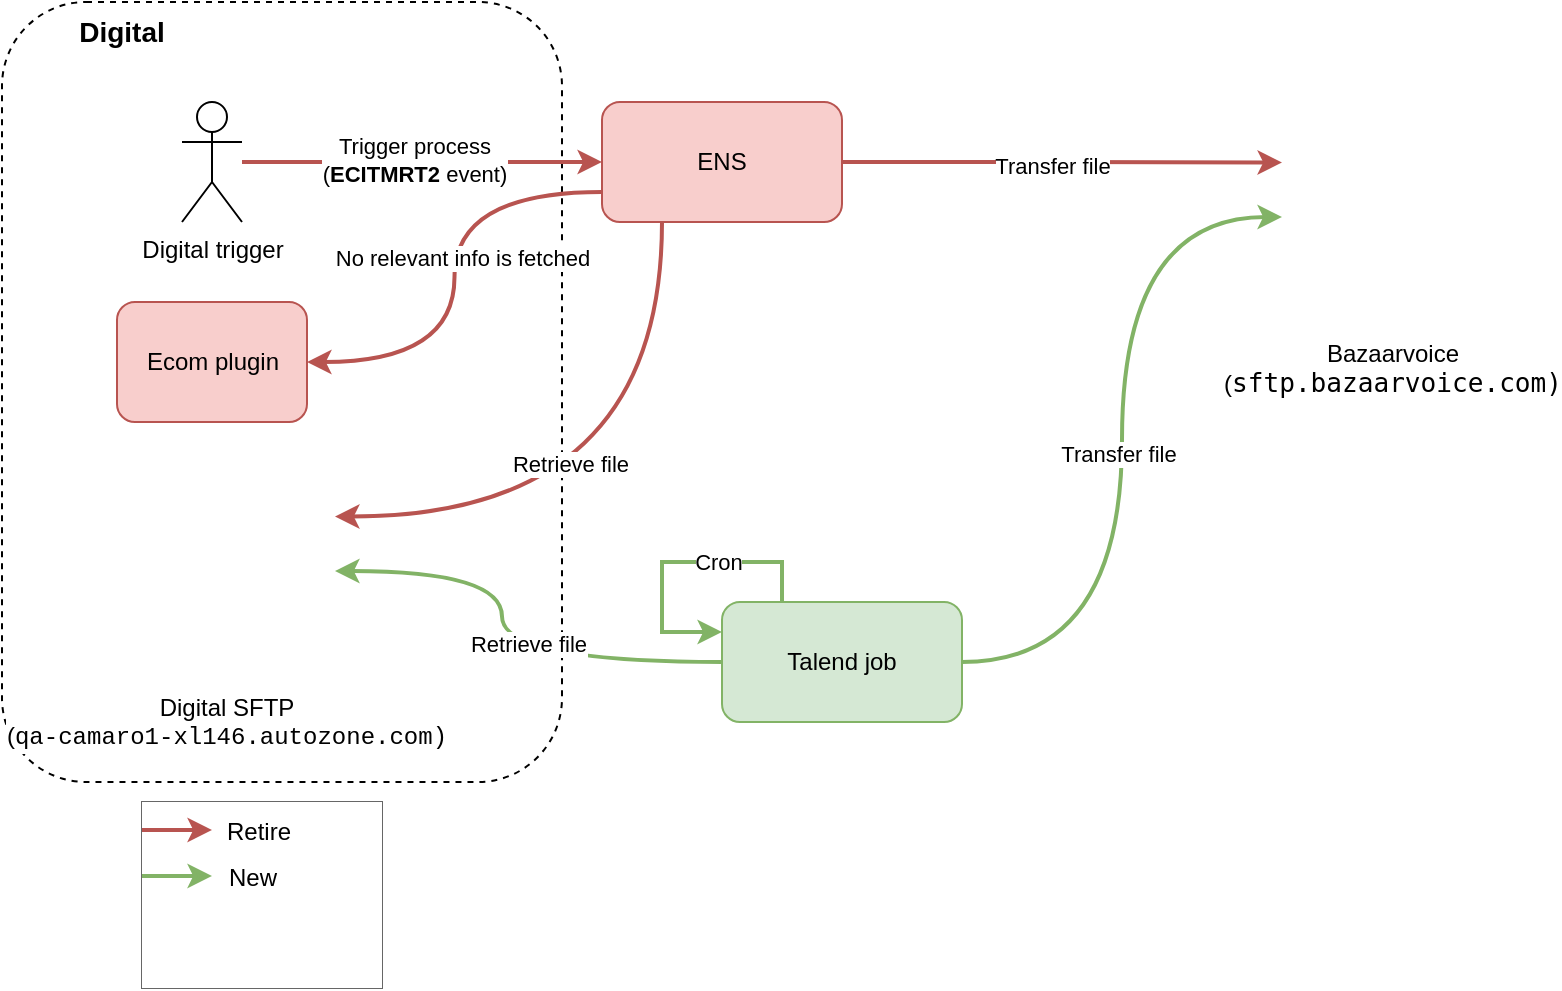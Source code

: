 <mxfile version="24.8.0">
  <diagram name="Page-1" id="SswCrQLhMOnres7waX7v">
    <mxGraphModel dx="1434" dy="738" grid="1" gridSize="10" guides="1" tooltips="1" connect="1" arrows="1" fold="1" page="1" pageScale="1" pageWidth="850" pageHeight="1100" math="0" shadow="0">
      <root>
        <mxCell id="0" />
        <mxCell id="1" parent="0" />
        <mxCell id="s9PYHiQ7p4qKxA6nhzCI-53" value="" style="rounded=1;whiteSpace=wrap;html=1;dashed=1;" vertex="1" parent="1">
          <mxGeometry x="20" y="70" width="280" height="390" as="geometry" />
        </mxCell>
        <mxCell id="s9PYHiQ7p4qKxA6nhzCI-20" style="edgeStyle=orthogonalEdgeStyle;rounded=0;orthogonalLoop=1;jettySize=auto;html=1;exitX=0;exitY=0.75;exitDx=0;exitDy=0;entryX=1;entryY=0.5;entryDx=0;entryDy=0;curved=1;fillColor=#f8cecc;strokeColor=#b85450;strokeWidth=2;" edge="1" parent="1" source="s9PYHiQ7p4qKxA6nhzCI-1" target="s9PYHiQ7p4qKxA6nhzCI-16">
          <mxGeometry relative="1" as="geometry" />
        </mxCell>
        <mxCell id="s9PYHiQ7p4qKxA6nhzCI-32" value="No relevant info is fetched" style="edgeLabel;html=1;align=center;verticalAlign=middle;resizable=0;points=[];" vertex="1" connectable="0" parent="s9PYHiQ7p4qKxA6nhzCI-20">
          <mxGeometry x="-0.082" y="3" relative="1" as="geometry">
            <mxPoint as="offset" />
          </mxGeometry>
        </mxCell>
        <mxCell id="s9PYHiQ7p4qKxA6nhzCI-23" style="edgeStyle=orthogonalEdgeStyle;rounded=0;orthogonalLoop=1;jettySize=auto;html=1;exitX=0.25;exitY=1;exitDx=0;exitDy=0;entryX=1;entryY=0.25;entryDx=0;entryDy=0;curved=1;fillColor=#f8cecc;strokeColor=#b85450;strokeWidth=2;" edge="1" parent="1" source="s9PYHiQ7p4qKxA6nhzCI-1" target="s9PYHiQ7p4qKxA6nhzCI-18">
          <mxGeometry relative="1" as="geometry" />
        </mxCell>
        <mxCell id="s9PYHiQ7p4qKxA6nhzCI-31" value="Retrieve file" style="edgeLabel;html=1;align=center;verticalAlign=middle;resizable=0;points=[];" vertex="1" connectable="0" parent="s9PYHiQ7p4qKxA6nhzCI-23">
          <mxGeometry x="0.244" y="-27" relative="1" as="geometry">
            <mxPoint as="offset" />
          </mxGeometry>
        </mxCell>
        <mxCell id="s9PYHiQ7p4qKxA6nhzCI-28" style="edgeStyle=orthogonalEdgeStyle;rounded=0;orthogonalLoop=1;jettySize=auto;html=1;entryX=0;entryY=0.25;entryDx=0;entryDy=0;fillColor=#f8cecc;strokeColor=#b85450;strokeWidth=2;" edge="1" parent="1" source="s9PYHiQ7p4qKxA6nhzCI-1" target="s9PYHiQ7p4qKxA6nhzCI-27">
          <mxGeometry relative="1" as="geometry" />
        </mxCell>
        <mxCell id="s9PYHiQ7p4qKxA6nhzCI-37" value="Transfer file" style="edgeLabel;html=1;align=center;verticalAlign=middle;resizable=0;points=[];" vertex="1" connectable="0" parent="s9PYHiQ7p4qKxA6nhzCI-28">
          <mxGeometry x="-0.047" y="-2" relative="1" as="geometry">
            <mxPoint as="offset" />
          </mxGeometry>
        </mxCell>
        <mxCell id="s9PYHiQ7p4qKxA6nhzCI-1" value="ENS" style="rounded=1;whiteSpace=wrap;html=1;fillColor=#f8cecc;strokeColor=#b85450;" vertex="1" parent="1">
          <mxGeometry x="320" y="120" width="120" height="60" as="geometry" />
        </mxCell>
        <mxCell id="s9PYHiQ7p4qKxA6nhzCI-19" style="edgeStyle=orthogonalEdgeStyle;rounded=0;orthogonalLoop=1;jettySize=auto;html=1;strokeWidth=2;fillColor=#f8cecc;strokeColor=#b85450;" edge="1" parent="1" source="s9PYHiQ7p4qKxA6nhzCI-2" target="s9PYHiQ7p4qKxA6nhzCI-1">
          <mxGeometry relative="1" as="geometry" />
        </mxCell>
        <mxCell id="s9PYHiQ7p4qKxA6nhzCI-34" value="Trigger process&lt;div&gt;(&lt;b&gt;ECITMRT2&lt;/b&gt; event)&lt;/div&gt;" style="edgeLabel;html=1;align=center;verticalAlign=middle;resizable=0;points=[];" vertex="1" connectable="0" parent="s9PYHiQ7p4qKxA6nhzCI-19">
          <mxGeometry x="-0.044" y="1" relative="1" as="geometry">
            <mxPoint as="offset" />
          </mxGeometry>
        </mxCell>
        <mxCell id="s9PYHiQ7p4qKxA6nhzCI-2" value="Digital trigger" style="shape=umlActor;verticalLabelPosition=bottom;verticalAlign=top;html=1;outlineConnect=0;" vertex="1" parent="1">
          <mxGeometry x="110" y="120" width="30" height="60" as="geometry" />
        </mxCell>
        <mxCell id="s9PYHiQ7p4qKxA6nhzCI-6" value="" style="group;fillColor=#f5f5f5;fillStyle=solid;strokeColor=#666666;fontColor=#333333;" vertex="1" connectable="0" parent="1">
          <mxGeometry x="90" y="470" width="120" height="93" as="geometry" />
        </mxCell>
        <mxCell id="s9PYHiQ7p4qKxA6nhzCI-7" value="" style="group;fillColor=default;" vertex="1" connectable="0" parent="s9PYHiQ7p4qKxA6nhzCI-6">
          <mxGeometry width="120" height="93" as="geometry" />
        </mxCell>
        <mxCell id="s9PYHiQ7p4qKxA6nhzCI-8" style="edgeStyle=orthogonalEdgeStyle;rounded=0;orthogonalLoop=1;jettySize=auto;html=1;fillColor=#f8cecc;strokeColor=#b85450;strokeWidth=2;" edge="1" parent="s9PYHiQ7p4qKxA6nhzCI-7">
          <mxGeometry relative="1" as="geometry">
            <mxPoint y="14" as="sourcePoint" />
            <mxPoint x="35" y="14" as="targetPoint" />
            <Array as="points">
              <mxPoint y="14" />
            </Array>
          </mxGeometry>
        </mxCell>
        <mxCell id="s9PYHiQ7p4qKxA6nhzCI-9" value="Retire" style="text;html=1;align=center;verticalAlign=middle;whiteSpace=wrap;rounded=0;" vertex="1" parent="s9PYHiQ7p4qKxA6nhzCI-7">
          <mxGeometry x="34" width="49" height="30" as="geometry" />
        </mxCell>
        <mxCell id="s9PYHiQ7p4qKxA6nhzCI-10" value="" style="group" vertex="1" connectable="0" parent="s9PYHiQ7p4qKxA6nhzCI-7">
          <mxGeometry y="23" width="120" height="70" as="geometry" />
        </mxCell>
        <mxCell id="s9PYHiQ7p4qKxA6nhzCI-11" style="edgeStyle=orthogonalEdgeStyle;rounded=0;orthogonalLoop=1;jettySize=auto;html=1;fillColor=#d5e8d4;strokeColor=#82b366;strokeWidth=2;" edge="1" parent="s9PYHiQ7p4qKxA6nhzCI-10">
          <mxGeometry relative="1" as="geometry">
            <mxPoint y="14" as="sourcePoint" />
            <mxPoint x="35" y="14" as="targetPoint" />
            <Array as="points">
              <mxPoint y="14" />
            </Array>
          </mxGeometry>
        </mxCell>
        <mxCell id="s9PYHiQ7p4qKxA6nhzCI-12" value="New" style="text;html=1;align=center;verticalAlign=middle;whiteSpace=wrap;rounded=0;" vertex="1" parent="s9PYHiQ7p4qKxA6nhzCI-10">
          <mxGeometry x="31" width="49" height="30" as="geometry" />
        </mxCell>
        <mxCell id="s9PYHiQ7p4qKxA6nhzCI-16" value="Ecom plugin" style="rounded=1;whiteSpace=wrap;html=1;fillColor=#f8cecc;strokeColor=#b85450;" vertex="1" parent="1">
          <mxGeometry x="77.5" y="220" width="95" height="60" as="geometry" />
        </mxCell>
        <mxCell id="s9PYHiQ7p4qKxA6nhzCI-18" value="&lt;span style=&quot;background-color: rgb(255, 255, 255);&quot;&gt;Digital SFTP&lt;/span&gt;&lt;div&gt;&lt;span style=&quot;background-color: rgb(255, 255, 255);&quot;&gt;(&lt;span style=&quot;font-family: Consolas, &amp;quot;Courier New&amp;quot;, monospace; white-space-collapse: preserve;&quot;&gt;&lt;font style=&quot;font-size: 12px;&quot;&gt;qa-camaro1-xl146.autozone.com)&lt;/font&gt;&lt;/span&gt;&lt;/span&gt;&lt;/div&gt;" style="shape=image;html=1;verticalAlign=top;verticalLabelPosition=bottom;labelBackgroundColor=#ffffff;imageAspect=0;aspect=fixed;image=https://cdn2.iconfinder.com/data/icons/whcompare-servers-web-hosting/50/sftp-128.png" vertex="1" parent="1">
          <mxGeometry x="77.5" y="300" width="109" height="109" as="geometry" />
        </mxCell>
        <mxCell id="s9PYHiQ7p4qKxA6nhzCI-27" value="Bazaarvoice&lt;br&gt;&lt;span style=&quot;background-color: rgb(255, 255, 255);&quot;&gt;(&lt;span style=&quot;font-family: &amp;quot;JetBrains Mono&amp;quot;, monospace; font-size: 9.8pt;&quot;&gt;sftp.bazaarvoice.com)&lt;/span&gt;&lt;/span&gt;" style="shape=image;html=1;verticalAlign=top;verticalLabelPosition=bottom;labelBackgroundColor=#ffffff;imageAspect=0;aspect=fixed;image=https://cdn2.iconfinder.com/data/icons/whcompare-servers-web-hosting/50/sftp-128.png" vertex="1" parent="1">
          <mxGeometry x="660" y="123" width="109" height="109" as="geometry" />
        </mxCell>
        <mxCell id="s9PYHiQ7p4qKxA6nhzCI-43" style="edgeStyle=orthogonalEdgeStyle;rounded=0;orthogonalLoop=1;jettySize=auto;html=1;entryX=1;entryY=0.5;entryDx=0;entryDy=0;curved=1;strokeWidth=2;fillColor=#d5e8d4;strokeColor=#82b366;" edge="1" parent="1" source="s9PYHiQ7p4qKxA6nhzCI-38" target="s9PYHiQ7p4qKxA6nhzCI-18">
          <mxGeometry relative="1" as="geometry">
            <Array as="points">
              <mxPoint x="270" y="400" />
              <mxPoint x="270" y="355" />
            </Array>
          </mxGeometry>
        </mxCell>
        <mxCell id="s9PYHiQ7p4qKxA6nhzCI-45" value="Retrieve file" style="edgeLabel;html=1;align=center;verticalAlign=middle;resizable=0;points=[];" vertex="1" connectable="0" parent="s9PYHiQ7p4qKxA6nhzCI-43">
          <mxGeometry x="-0.188" y="-9" relative="1" as="geometry">
            <mxPoint as="offset" />
          </mxGeometry>
        </mxCell>
        <mxCell id="s9PYHiQ7p4qKxA6nhzCI-46" style="edgeStyle=orthogonalEdgeStyle;rounded=0;orthogonalLoop=1;jettySize=auto;html=1;entryX=0;entryY=0.5;entryDx=0;entryDy=0;curved=1;strokeWidth=2;fillColor=#d5e8d4;strokeColor=#82b366;" edge="1" parent="1" source="s9PYHiQ7p4qKxA6nhzCI-38" target="s9PYHiQ7p4qKxA6nhzCI-27">
          <mxGeometry relative="1" as="geometry" />
        </mxCell>
        <mxCell id="s9PYHiQ7p4qKxA6nhzCI-48" value="Transfer file" style="edgeLabel;html=1;align=center;verticalAlign=middle;resizable=0;points=[];" vertex="1" connectable="0" parent="s9PYHiQ7p4qKxA6nhzCI-46">
          <mxGeometry x="-0.038" y="2" relative="1" as="geometry">
            <mxPoint as="offset" />
          </mxGeometry>
        </mxCell>
        <mxCell id="s9PYHiQ7p4qKxA6nhzCI-38" value="Talend job" style="rounded=1;whiteSpace=wrap;html=1;fillColor=#d5e8d4;strokeColor=#82b366;" vertex="1" parent="1">
          <mxGeometry x="380" y="370" width="120" height="60" as="geometry" />
        </mxCell>
        <mxCell id="s9PYHiQ7p4qKxA6nhzCI-40" style="edgeStyle=orthogonalEdgeStyle;rounded=0;orthogonalLoop=1;jettySize=auto;html=1;exitX=0.25;exitY=0;exitDx=0;exitDy=0;entryX=0;entryY=0.25;entryDx=0;entryDy=0;strokeWidth=2;fillColor=#d5e8d4;strokeColor=#82b366;" edge="1" parent="1" source="s9PYHiQ7p4qKxA6nhzCI-38" target="s9PYHiQ7p4qKxA6nhzCI-38">
          <mxGeometry relative="1" as="geometry">
            <Array as="points">
              <mxPoint x="410" y="350" />
              <mxPoint x="350" y="350" />
              <mxPoint x="350" y="385" />
            </Array>
          </mxGeometry>
        </mxCell>
        <mxCell id="s9PYHiQ7p4qKxA6nhzCI-42" value="Cron" style="edgeLabel;html=1;align=center;verticalAlign=middle;resizable=0;points=[];" vertex="1" connectable="0" parent="s9PYHiQ7p4qKxA6nhzCI-40">
          <mxGeometry x="-0.283" relative="1" as="geometry">
            <mxPoint as="offset" />
          </mxGeometry>
        </mxCell>
        <mxCell id="s9PYHiQ7p4qKxA6nhzCI-54" value="Digital" style="text;html=1;align=center;verticalAlign=middle;whiteSpace=wrap;rounded=0;fontSize=14;fontStyle=1" vertex="1" parent="1">
          <mxGeometry x="50" y="70" width="60" height="30" as="geometry" />
        </mxCell>
      </root>
    </mxGraphModel>
  </diagram>
</mxfile>
